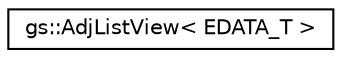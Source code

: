 digraph "Graphical Class Hierarchy"
{
 // LATEX_PDF_SIZE
  edge [fontname="Helvetica",fontsize="10",labelfontname="Helvetica",labelfontsize="10"];
  node [fontname="Helvetica",fontsize="10",shape=record];
  rankdir="LR";
  Node0 [label="gs::AdjListView\< EDATA_T \>",height=0.2,width=0.4,color="black", fillcolor="white", style="filled",URL="$classgs_1_1AdjListView.html",tooltip=" "];
}
